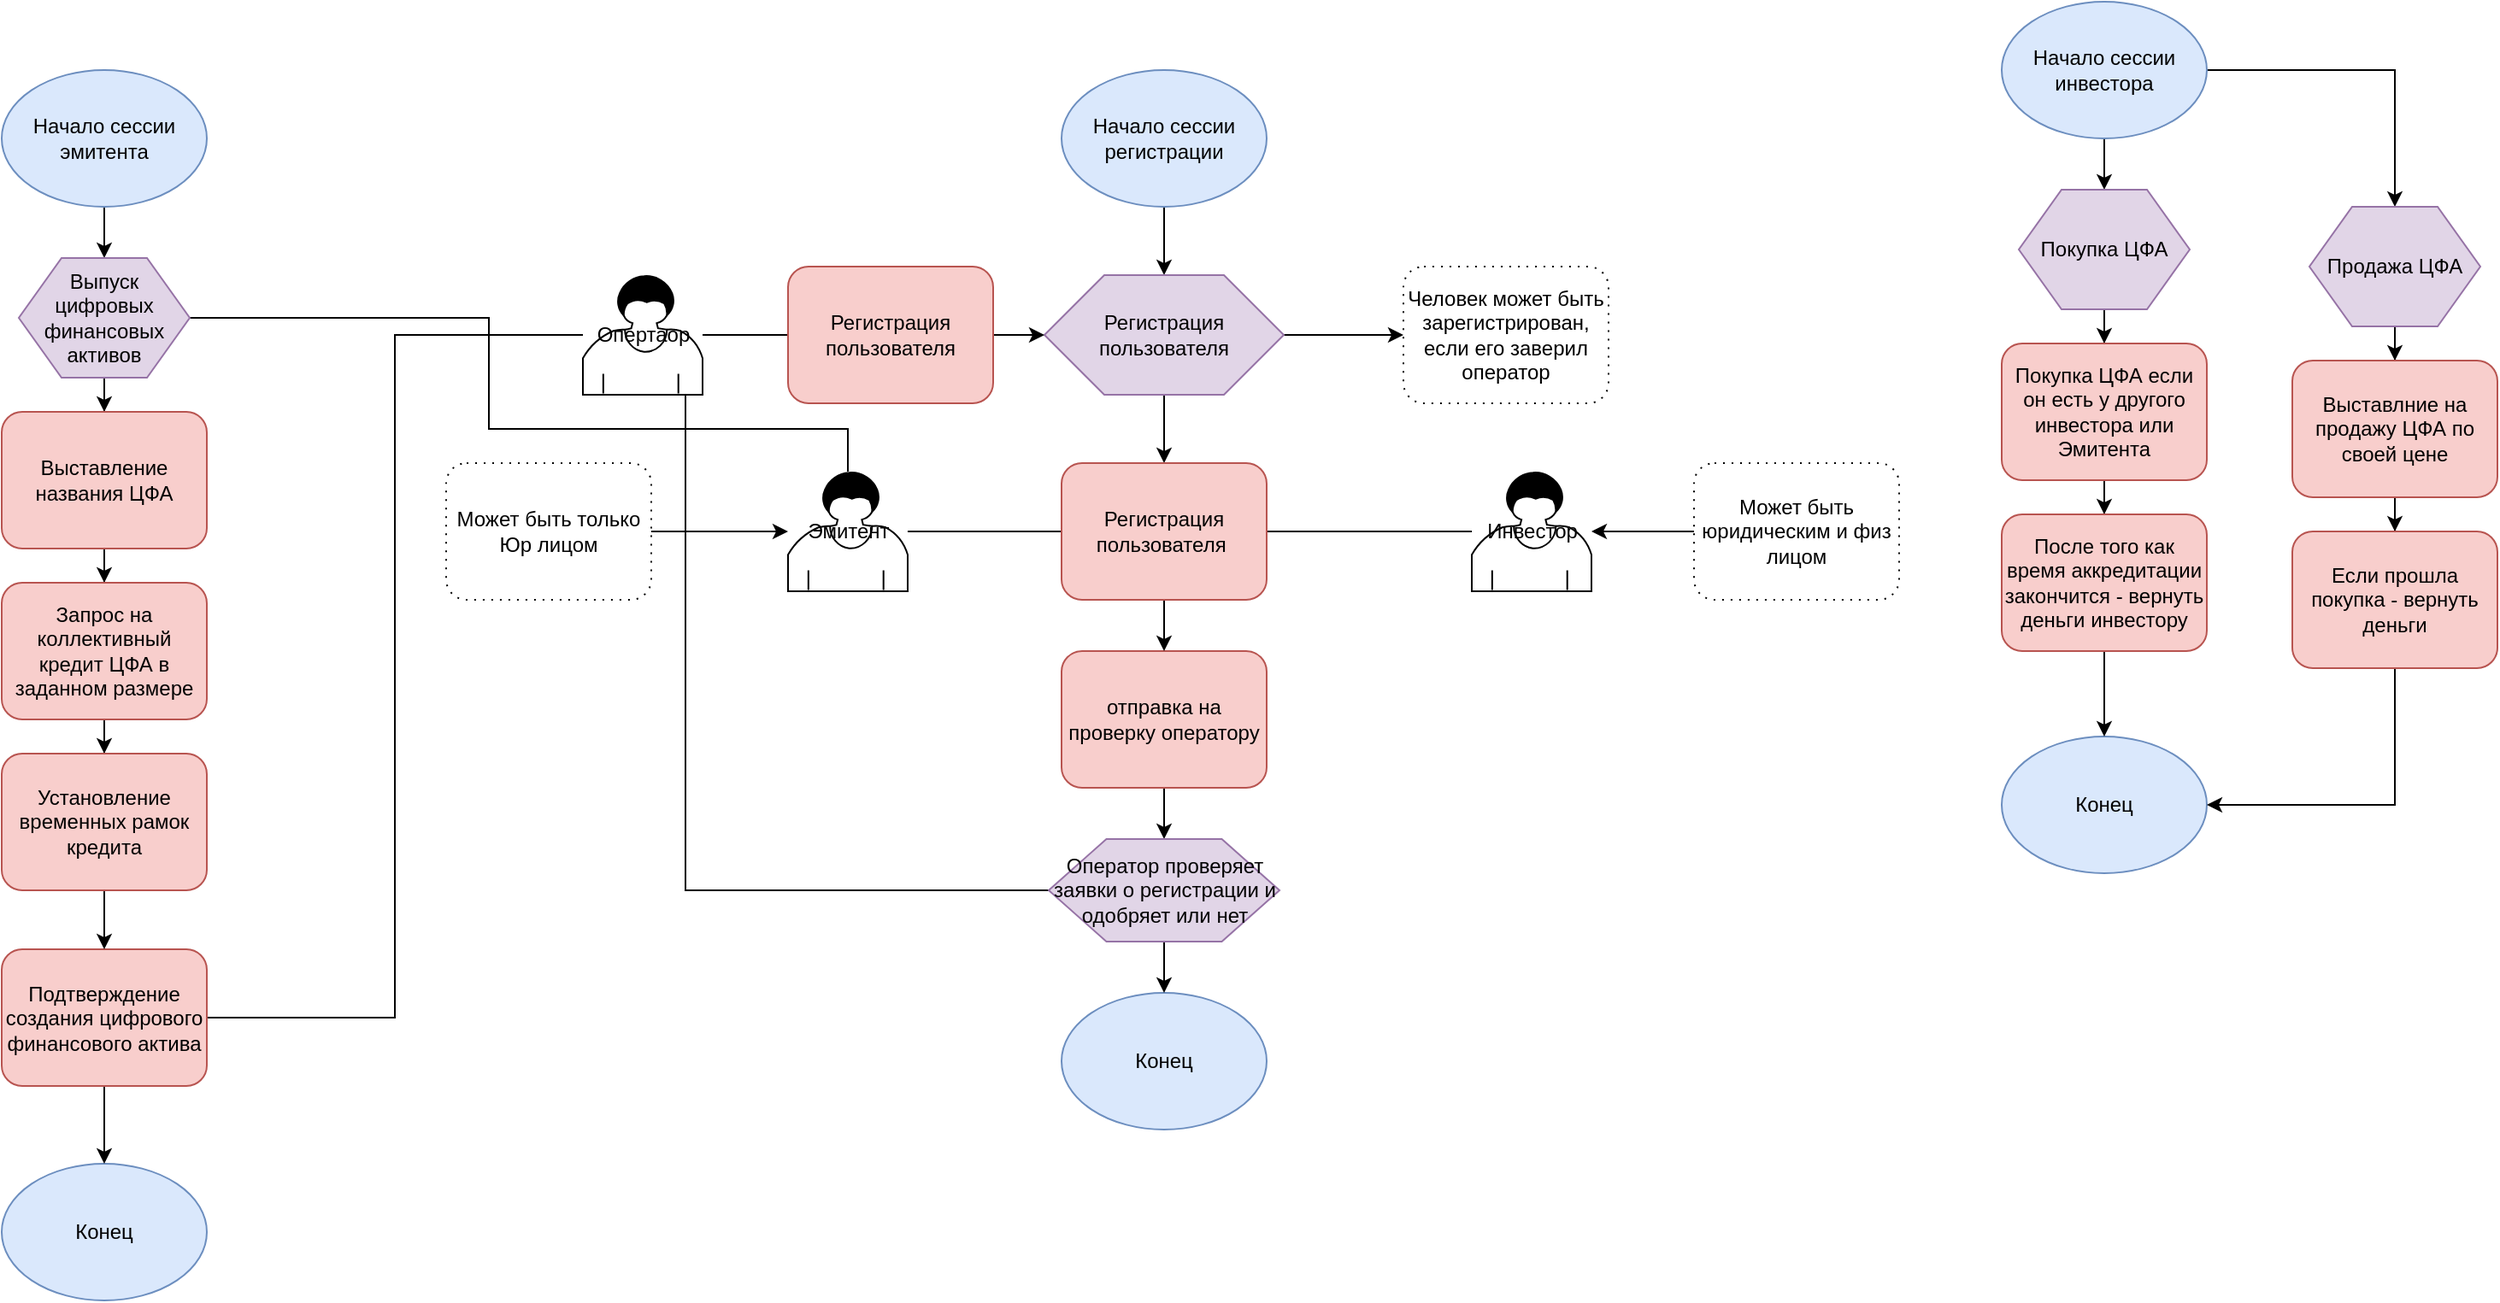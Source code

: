 <mxfile version="14.4.3" type="device"><diagram id="w-HOh9gUqjyzYEynlsNC" name="Страница 1"><mxGraphModel dx="2719" dy="1192" grid="1" gridSize="10" guides="1" tooltips="1" connect="1" arrows="1" fold="1" page="1" pageScale="1" pageWidth="827" pageHeight="1169" math="0" shadow="0"><root><mxCell id="0"/><mxCell id="1" parent="0"/><mxCell id="cAx07f2kMJ8M4i_8ub5l-13" style="edgeStyle=orthogonalEdgeStyle;rounded=0;orthogonalLoop=1;jettySize=auto;html=1;" parent="1" source="cAx07f2kMJ8M4i_8ub5l-3" target="cAx07f2kMJ8M4i_8ub5l-8" edge="1"><mxGeometry relative="1" as="geometry"/></mxCell><mxCell id="cAx07f2kMJ8M4i_8ub5l-3" value="Начало сессии регистрации" style="ellipse;whiteSpace=wrap;html=1;fillColor=#dae8fc;strokeColor=#6c8ebf;" parent="1" vertex="1"><mxGeometry x="230" y="70" width="120" height="80" as="geometry"/></mxCell><mxCell id="cAx07f2kMJ8M4i_8ub5l-4" value="Конец" style="ellipse;whiteSpace=wrap;html=1;fillColor=#dae8fc;strokeColor=#6c8ebf;" parent="1" vertex="1"><mxGeometry x="230" y="610" width="120" height="80" as="geometry"/></mxCell><mxCell id="cAx07f2kMJ8M4i_8ub5l-10" style="edgeStyle=orthogonalEdgeStyle;rounded=0;orthogonalLoop=1;jettySize=auto;html=1;entryX=0;entryY=0.5;entryDx=0;entryDy=0;" parent="1" source="cAx07f2kMJ8M4i_8ub5l-8" target="cAx07f2kMJ8M4i_8ub5l-9" edge="1"><mxGeometry relative="1" as="geometry"/></mxCell><mxCell id="cAx07f2kMJ8M4i_8ub5l-25" style="edgeStyle=orthogonalEdgeStyle;rounded=0;orthogonalLoop=1;jettySize=auto;html=1;entryX=0.5;entryY=0;entryDx=0;entryDy=0;" parent="1" source="cAx07f2kMJ8M4i_8ub5l-8" target="cAx07f2kMJ8M4i_8ub5l-23" edge="1"><mxGeometry relative="1" as="geometry"/></mxCell><mxCell id="cAx07f2kMJ8M4i_8ub5l-8" value="Регистрация пользователя" style="shape=hexagon;html=1;whiteSpace=wrap;perimeter=hexagonPerimeter;rounded=0;fillColor=#e1d5e7;strokeColor=#9673a6;" parent="1" vertex="1"><mxGeometry x="220" y="190" width="140" height="70" as="geometry"/></mxCell><mxCell id="cAx07f2kMJ8M4i_8ub5l-9" value="Человек может быть зарегистрирован, если его заверил оператор" style="shape=ext;rounded=1;html=1;whiteSpace=wrap;dashed=1;dashPattern=1 4;" parent="1" vertex="1"><mxGeometry x="430" y="185" width="120" height="80" as="geometry"/></mxCell><mxCell id="cAx07f2kMJ8M4i_8ub5l-36" style="edgeStyle=orthogonalEdgeStyle;rounded=0;orthogonalLoop=1;jettySize=auto;html=1;entryX=0.5;entryY=0;entryDx=0;entryDy=0;" parent="1" source="cAx07f2kMJ8M4i_8ub5l-11" target="cAx07f2kMJ8M4i_8ub5l-35" edge="1"><mxGeometry relative="1" as="geometry"/></mxCell><mxCell id="cAx07f2kMJ8M4i_8ub5l-11" value="отправка на проверку оператору" style="shape=ext;rounded=1;html=1;whiteSpace=wrap;fillColor=#f8cecc;strokeColor=#b85450;" parent="1" vertex="1"><mxGeometry x="230" y="410" width="120" height="80" as="geometry"/></mxCell><mxCell id="cAx07f2kMJ8M4i_8ub5l-27" style="edgeStyle=orthogonalEdgeStyle;rounded=0;orthogonalLoop=1;jettySize=auto;html=1;entryX=0;entryY=0.5;entryDx=0;entryDy=0;endArrow=none;endFill=0;" parent="1" source="cAx07f2kMJ8M4i_8ub5l-15" target="cAx07f2kMJ8M4i_8ub5l-23" edge="1"><mxGeometry relative="1" as="geometry"/></mxCell><mxCell id="cAx07f2kMJ8M4i_8ub5l-48" style="edgeStyle=orthogonalEdgeStyle;rounded=0;orthogonalLoop=1;jettySize=auto;html=1;entryX=1;entryY=0.5;entryDx=0;entryDy=0;endArrow=none;endFill=0;" parent="1" source="cAx07f2kMJ8M4i_8ub5l-15" target="cAx07f2kMJ8M4i_8ub5l-44" edge="1"><mxGeometry relative="1" as="geometry"><Array as="points"><mxPoint x="105" y="280"/><mxPoint x="-105" y="280"/><mxPoint x="-105" y="215"/></Array></mxGeometry></mxCell><mxCell id="cAx07f2kMJ8M4i_8ub5l-15" value="Эмитент" style="shape=mxgraph.bpmn.user_task;html=1;outlineConnect=0;" parent="1" vertex="1"><mxGeometry x="70" y="305" width="70" height="70" as="geometry"/></mxCell><mxCell id="cAx07f2kMJ8M4i_8ub5l-29" style="edgeStyle=orthogonalEdgeStyle;rounded=0;orthogonalLoop=1;jettySize=auto;html=1;entryX=1;entryY=0.5;entryDx=0;entryDy=0;endArrow=none;endFill=0;" parent="1" source="cAx07f2kMJ8M4i_8ub5l-16" target="cAx07f2kMJ8M4i_8ub5l-23" edge="1"><mxGeometry relative="1" as="geometry"/></mxCell><mxCell id="cAx07f2kMJ8M4i_8ub5l-16" value="Инвестор" style="shape=mxgraph.bpmn.user_task;html=1;outlineConnect=0;" parent="1" vertex="1"><mxGeometry x="470" y="305" width="70" height="70" as="geometry"/></mxCell><mxCell id="cAx07f2kMJ8M4i_8ub5l-21" style="edgeStyle=orthogonalEdgeStyle;rounded=0;orthogonalLoop=1;jettySize=auto;html=1;entryX=0;entryY=0.5;entryDx=0;entryDy=0;endArrow=none;endFill=0;" parent="1" source="cAx07f2kMJ8M4i_8ub5l-18" target="cAx07f2kMJ8M4i_8ub5l-20" edge="1"><mxGeometry relative="1" as="geometry"/></mxCell><mxCell id="cAx07f2kMJ8M4i_8ub5l-37" style="edgeStyle=orthogonalEdgeStyle;rounded=0;orthogonalLoop=1;jettySize=auto;html=1;entryX=0;entryY=0.5;entryDx=0;entryDy=0;endArrow=none;endFill=0;" parent="1" source="cAx07f2kMJ8M4i_8ub5l-18" target="cAx07f2kMJ8M4i_8ub5l-35" edge="1"><mxGeometry relative="1" as="geometry"><Array as="points"><mxPoint x="10" y="550"/></Array></mxGeometry></mxCell><mxCell id="cAx07f2kMJ8M4i_8ub5l-47" style="edgeStyle=orthogonalEdgeStyle;rounded=0;orthogonalLoop=1;jettySize=auto;html=1;entryX=1;entryY=0.5;entryDx=0;entryDy=0;endArrow=none;endFill=0;" parent="1" source="cAx07f2kMJ8M4i_8ub5l-18" target="cAx07f2kMJ8M4i_8ub5l-46" edge="1"><mxGeometry relative="1" as="geometry"/></mxCell><mxCell id="cAx07f2kMJ8M4i_8ub5l-18" value="Опертаор" style="shape=mxgraph.bpmn.user_task;html=1;outlineConnect=0;" parent="1" vertex="1"><mxGeometry x="-50" y="190" width="70" height="70" as="geometry"/></mxCell><mxCell id="cAx07f2kMJ8M4i_8ub5l-22" style="edgeStyle=orthogonalEdgeStyle;rounded=0;orthogonalLoop=1;jettySize=auto;html=1;entryX=0;entryY=0.5;entryDx=0;entryDy=0;" parent="1" source="cAx07f2kMJ8M4i_8ub5l-20" target="cAx07f2kMJ8M4i_8ub5l-8" edge="1"><mxGeometry relative="1" as="geometry"/></mxCell><mxCell id="cAx07f2kMJ8M4i_8ub5l-20" value="Регистрация пользователя" style="shape=ext;rounded=1;html=1;whiteSpace=wrap;fillColor=#f8cecc;strokeColor=#b85450;" parent="1" vertex="1"><mxGeometry x="70" y="185" width="120" height="80" as="geometry"/></mxCell><mxCell id="cAx07f2kMJ8M4i_8ub5l-26" style="edgeStyle=orthogonalEdgeStyle;rounded=0;orthogonalLoop=1;jettySize=auto;html=1;entryX=0.5;entryY=0;entryDx=0;entryDy=0;" parent="1" source="cAx07f2kMJ8M4i_8ub5l-23" target="cAx07f2kMJ8M4i_8ub5l-11" edge="1"><mxGeometry relative="1" as="geometry"/></mxCell><mxCell id="cAx07f2kMJ8M4i_8ub5l-23" value="Регистрация пользователя&amp;nbsp;" style="shape=ext;rounded=1;html=1;whiteSpace=wrap;fillColor=#f8cecc;strokeColor=#b85450;" parent="1" vertex="1"><mxGeometry x="230" y="300" width="120" height="80" as="geometry"/></mxCell><mxCell id="cAx07f2kMJ8M4i_8ub5l-33" style="edgeStyle=orthogonalEdgeStyle;rounded=0;orthogonalLoop=1;jettySize=auto;html=1;" parent="1" source="cAx07f2kMJ8M4i_8ub5l-30" target="cAx07f2kMJ8M4i_8ub5l-15" edge="1"><mxGeometry relative="1" as="geometry"/></mxCell><mxCell id="cAx07f2kMJ8M4i_8ub5l-30" value="Может быть только Юр лицом" style="shape=ext;rounded=1;html=1;whiteSpace=wrap;dashed=1;dashPattern=1 4;" parent="1" vertex="1"><mxGeometry x="-130" y="300" width="120" height="80" as="geometry"/></mxCell><mxCell id="cAx07f2kMJ8M4i_8ub5l-32" style="edgeStyle=orthogonalEdgeStyle;rounded=0;orthogonalLoop=1;jettySize=auto;html=1;" parent="1" source="cAx07f2kMJ8M4i_8ub5l-31" target="cAx07f2kMJ8M4i_8ub5l-16" edge="1"><mxGeometry relative="1" as="geometry"/></mxCell><mxCell id="cAx07f2kMJ8M4i_8ub5l-31" value="Может быть юридическим и физ лицом" style="shape=ext;rounded=1;html=1;whiteSpace=wrap;dashed=1;dashPattern=1 4;" parent="1" vertex="1"><mxGeometry x="600" y="300" width="120" height="80" as="geometry"/></mxCell><mxCell id="cAx07f2kMJ8M4i_8ub5l-38" style="edgeStyle=orthogonalEdgeStyle;rounded=0;orthogonalLoop=1;jettySize=auto;html=1;entryX=0.5;entryY=0;entryDx=0;entryDy=0;endArrow=classic;endFill=1;" parent="1" source="cAx07f2kMJ8M4i_8ub5l-35" target="cAx07f2kMJ8M4i_8ub5l-4" edge="1"><mxGeometry relative="1" as="geometry"/></mxCell><mxCell id="cAx07f2kMJ8M4i_8ub5l-35" value="Оператор проверяет заявки о регистрации и одобряет или нет" style="shape=hexagon;html=1;whiteSpace=wrap;perimeter=hexagonPerimeter;rounded=0;fillColor=#e1d5e7;strokeColor=#9673a6;" parent="1" vertex="1"><mxGeometry x="222.5" y="520" width="135" height="60" as="geometry"/></mxCell><mxCell id="cAx07f2kMJ8M4i_8ub5l-45" style="edgeStyle=orthogonalEdgeStyle;rounded=0;orthogonalLoop=1;jettySize=auto;html=1;entryX=0.5;entryY=0;entryDx=0;entryDy=0;endArrow=classic;endFill=1;" parent="1" source="cAx07f2kMJ8M4i_8ub5l-39" target="cAx07f2kMJ8M4i_8ub5l-44" edge="1"><mxGeometry relative="1" as="geometry"/></mxCell><mxCell id="cAx07f2kMJ8M4i_8ub5l-39" value="Начало сессии эмитента" style="ellipse;whiteSpace=wrap;html=1;fillColor=#dae8fc;strokeColor=#6c8ebf;" parent="1" vertex="1"><mxGeometry x="-390" y="70" width="120" height="80" as="geometry"/></mxCell><mxCell id="cAx07f2kMJ8M4i_8ub5l-40" value="Конец" style="ellipse;whiteSpace=wrap;html=1;fillColor=#dae8fc;strokeColor=#6c8ebf;" parent="1" vertex="1"><mxGeometry x="-390" y="710" width="120" height="80" as="geometry"/></mxCell><mxCell id="cAx07f2kMJ8M4i_8ub5l-52" style="edgeStyle=orthogonalEdgeStyle;rounded=0;orthogonalLoop=1;jettySize=auto;html=1;endArrow=classic;endFill=1;" parent="1" source="cAx07f2kMJ8M4i_8ub5l-44" target="cAx07f2kMJ8M4i_8ub5l-50" edge="1"><mxGeometry relative="1" as="geometry"/></mxCell><mxCell id="cAx07f2kMJ8M4i_8ub5l-44" value="Выпуск цифровых финансовых активов" style="shape=hexagon;html=1;whiteSpace=wrap;perimeter=hexagonPerimeter;rounded=0;fillColor=#e1d5e7;strokeColor=#9673a6;" parent="1" vertex="1"><mxGeometry x="-380" y="180" width="100" height="70" as="geometry"/></mxCell><mxCell id="cAx07f2kMJ8M4i_8ub5l-58" style="edgeStyle=orthogonalEdgeStyle;rounded=0;orthogonalLoop=1;jettySize=auto;html=1;endArrow=classic;endFill=1;" parent="1" source="cAx07f2kMJ8M4i_8ub5l-46" target="cAx07f2kMJ8M4i_8ub5l-40" edge="1"><mxGeometry relative="1" as="geometry"/></mxCell><mxCell id="cAx07f2kMJ8M4i_8ub5l-46" value="Подтверждение создания цифрового финансового актива" style="shape=ext;rounded=1;html=1;whiteSpace=wrap;fontFamily=Helvetica;fontSize=12;align=center;strokeColor=#b85450;fillColor=#f8cecc;" parent="1" vertex="1"><mxGeometry x="-390" y="584.5" width="120" height="80" as="geometry"/></mxCell><mxCell id="cAx07f2kMJ8M4i_8ub5l-53" style="edgeStyle=orthogonalEdgeStyle;rounded=0;orthogonalLoop=1;jettySize=auto;html=1;endArrow=classic;endFill=1;" parent="1" source="cAx07f2kMJ8M4i_8ub5l-50" target="cAx07f2kMJ8M4i_8ub5l-51" edge="1"><mxGeometry relative="1" as="geometry"/></mxCell><mxCell id="cAx07f2kMJ8M4i_8ub5l-50" value="Выставление названия ЦФА" style="shape=ext;rounded=1;html=1;whiteSpace=wrap;fillColor=#f8cecc;strokeColor=#b85450;" parent="1" vertex="1"><mxGeometry x="-390" y="270" width="120" height="80" as="geometry"/></mxCell><mxCell id="cAx07f2kMJ8M4i_8ub5l-56" style="edgeStyle=orthogonalEdgeStyle;rounded=0;orthogonalLoop=1;jettySize=auto;html=1;entryX=0.5;entryY=0;entryDx=0;entryDy=0;endArrow=classic;endFill=1;" parent="1" source="cAx07f2kMJ8M4i_8ub5l-51" target="cAx07f2kMJ8M4i_8ub5l-55" edge="1"><mxGeometry relative="1" as="geometry"/></mxCell><mxCell id="cAx07f2kMJ8M4i_8ub5l-51" value="Запрос на коллективный кредит ЦФА в заданном размере" style="shape=ext;rounded=1;html=1;whiteSpace=wrap;fillColor=#f8cecc;strokeColor=#b85450;" parent="1" vertex="1"><mxGeometry x="-390" y="370" width="120" height="80" as="geometry"/></mxCell><mxCell id="cAx07f2kMJ8M4i_8ub5l-57" style="edgeStyle=orthogonalEdgeStyle;rounded=0;orthogonalLoop=1;jettySize=auto;html=1;endArrow=classic;endFill=1;" parent="1" source="cAx07f2kMJ8M4i_8ub5l-55" target="cAx07f2kMJ8M4i_8ub5l-46" edge="1"><mxGeometry relative="1" as="geometry"/></mxCell><mxCell id="cAx07f2kMJ8M4i_8ub5l-55" value="Установление временных рамок кредита" style="shape=ext;rounded=1;html=1;whiteSpace=wrap;fillColor=#f8cecc;strokeColor=#b85450;" parent="1" vertex="1"><mxGeometry x="-390" y="470" width="120" height="80" as="geometry"/></mxCell><mxCell id="49B6RPFz7HIdOWPk2mtZ-1" style="edgeStyle=orthogonalEdgeStyle;rounded=0;orthogonalLoop=1;jettySize=auto;html=1;entryX=0.5;entryY=0;entryDx=0;entryDy=0;endArrow=classic;endFill=1;" edge="1" parent="1" source="49B6RPFz7HIdOWPk2mtZ-2" target="49B6RPFz7HIdOWPk2mtZ-5"><mxGeometry relative="1" as="geometry"/></mxCell><mxCell id="49B6RPFz7HIdOWPk2mtZ-15" style="edgeStyle=orthogonalEdgeStyle;rounded=0;orthogonalLoop=1;jettySize=auto;html=1;entryX=0.5;entryY=0;entryDx=0;entryDy=0;endArrow=classic;endFill=1;" edge="1" parent="1" source="49B6RPFz7HIdOWPk2mtZ-2" target="49B6RPFz7HIdOWPk2mtZ-14"><mxGeometry relative="1" as="geometry"/></mxCell><mxCell id="49B6RPFz7HIdOWPk2mtZ-2" value="Начало сессии инвестора" style="ellipse;whiteSpace=wrap;html=1;fillColor=#dae8fc;strokeColor=#6c8ebf;" vertex="1" parent="1"><mxGeometry x="780" y="30" width="120" height="80" as="geometry"/></mxCell><mxCell id="49B6RPFz7HIdOWPk2mtZ-3" value="Конец" style="ellipse;whiteSpace=wrap;html=1;fillColor=#dae8fc;strokeColor=#6c8ebf;" vertex="1" parent="1"><mxGeometry x="780" y="460" width="120" height="80" as="geometry"/></mxCell><mxCell id="49B6RPFz7HIdOWPk2mtZ-4" style="edgeStyle=orthogonalEdgeStyle;rounded=0;orthogonalLoop=1;jettySize=auto;html=1;endArrow=classic;endFill=1;" edge="1" parent="1" source="49B6RPFz7HIdOWPk2mtZ-5" target="49B6RPFz7HIdOWPk2mtZ-9"><mxGeometry relative="1" as="geometry"/></mxCell><mxCell id="49B6RPFz7HIdOWPk2mtZ-5" value="Покупка ЦФА" style="shape=hexagon;html=1;whiteSpace=wrap;perimeter=hexagonPerimeter;rounded=0;fillColor=#e1d5e7;strokeColor=#9673a6;" vertex="1" parent="1"><mxGeometry x="790" y="140" width="100" height="70" as="geometry"/></mxCell><mxCell id="49B6RPFz7HIdOWPk2mtZ-8" style="edgeStyle=orthogonalEdgeStyle;rounded=0;orthogonalLoop=1;jettySize=auto;html=1;endArrow=classic;endFill=1;" edge="1" parent="1" source="49B6RPFz7HIdOWPk2mtZ-9" target="49B6RPFz7HIdOWPk2mtZ-11"><mxGeometry relative="1" as="geometry"/></mxCell><mxCell id="49B6RPFz7HIdOWPk2mtZ-9" value="Покупка ЦФА если он есть у другого инвестора или Эмитента" style="shape=ext;rounded=1;html=1;whiteSpace=wrap;fillColor=#f8cecc;strokeColor=#b85450;" vertex="1" parent="1"><mxGeometry x="780" y="230" width="120" height="80" as="geometry"/></mxCell><mxCell id="49B6RPFz7HIdOWPk2mtZ-16" style="edgeStyle=orthogonalEdgeStyle;rounded=0;orthogonalLoop=1;jettySize=auto;html=1;entryX=0.5;entryY=0;entryDx=0;entryDy=0;endArrow=classic;endFill=1;" edge="1" parent="1" source="49B6RPFz7HIdOWPk2mtZ-11" target="49B6RPFz7HIdOWPk2mtZ-3"><mxGeometry relative="1" as="geometry"/></mxCell><mxCell id="49B6RPFz7HIdOWPk2mtZ-11" value="После того как время аккредитации закончится - вернуть деньги инвестору" style="shape=ext;rounded=1;html=1;whiteSpace=wrap;fillColor=#f8cecc;strokeColor=#b85450;" vertex="1" parent="1"><mxGeometry x="780" y="330" width="120" height="80" as="geometry"/></mxCell><mxCell id="49B6RPFz7HIdOWPk2mtZ-18" style="edgeStyle=orthogonalEdgeStyle;rounded=0;orthogonalLoop=1;jettySize=auto;html=1;entryX=0.5;entryY=0;entryDx=0;entryDy=0;endArrow=classic;endFill=1;" edge="1" parent="1" source="49B6RPFz7HIdOWPk2mtZ-14" target="49B6RPFz7HIdOWPk2mtZ-17"><mxGeometry relative="1" as="geometry"/></mxCell><mxCell id="49B6RPFz7HIdOWPk2mtZ-14" value="Продажа ЦФА" style="shape=hexagon;html=1;whiteSpace=wrap;perimeter=hexagonPerimeter;rounded=0;fillColor=#e1d5e7;strokeColor=#9673a6;" vertex="1" parent="1"><mxGeometry x="960" y="150" width="100" height="70" as="geometry"/></mxCell><mxCell id="49B6RPFz7HIdOWPk2mtZ-20" style="edgeStyle=orthogonalEdgeStyle;rounded=0;orthogonalLoop=1;jettySize=auto;html=1;entryX=0.5;entryY=0;entryDx=0;entryDy=0;endArrow=classic;endFill=1;" edge="1" parent="1" source="49B6RPFz7HIdOWPk2mtZ-17" target="49B6RPFz7HIdOWPk2mtZ-19"><mxGeometry relative="1" as="geometry"/></mxCell><mxCell id="49B6RPFz7HIdOWPk2mtZ-17" value="Выставлние на продажу ЦФА по своей цене" style="shape=ext;rounded=1;html=1;whiteSpace=wrap;fillColor=#f8cecc;strokeColor=#b85450;" vertex="1" parent="1"><mxGeometry x="950" y="240" width="120" height="80" as="geometry"/></mxCell><mxCell id="49B6RPFz7HIdOWPk2mtZ-21" style="edgeStyle=orthogonalEdgeStyle;rounded=0;orthogonalLoop=1;jettySize=auto;html=1;endArrow=classic;endFill=1;" edge="1" parent="1" source="49B6RPFz7HIdOWPk2mtZ-19" target="49B6RPFz7HIdOWPk2mtZ-3"><mxGeometry relative="1" as="geometry"><Array as="points"><mxPoint x="1010" y="500"/></Array></mxGeometry></mxCell><mxCell id="49B6RPFz7HIdOWPk2mtZ-19" value="Если прошла покупка - вернуть деньги" style="shape=ext;rounded=1;html=1;whiteSpace=wrap;fillColor=#f8cecc;strokeColor=#b85450;" vertex="1" parent="1"><mxGeometry x="950" y="340" width="120" height="80" as="geometry"/></mxCell></root></mxGraphModel></diagram></mxfile>